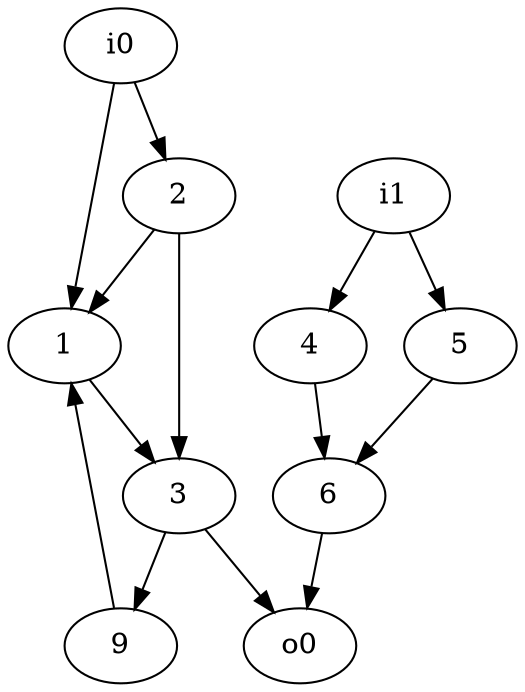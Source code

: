digraph G
{
 i0 -> 1;
 i0 -> 2;
 1 -> 3;
 2 -> 3;
 2 -> 1;
 3 -> 9;

 i1 -> 4;
 i1 -> 5;
 5 -> 6;
 4 -> 6;

 9-> 1;

 6 -> o0;
 3 -> o0;
}
